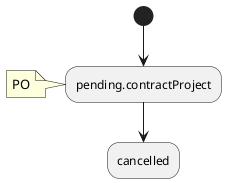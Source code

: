 @startuml
(*)--> pending.contractProject
note left
PO
end note
pending.contractProject --> cancelled

@enduml

